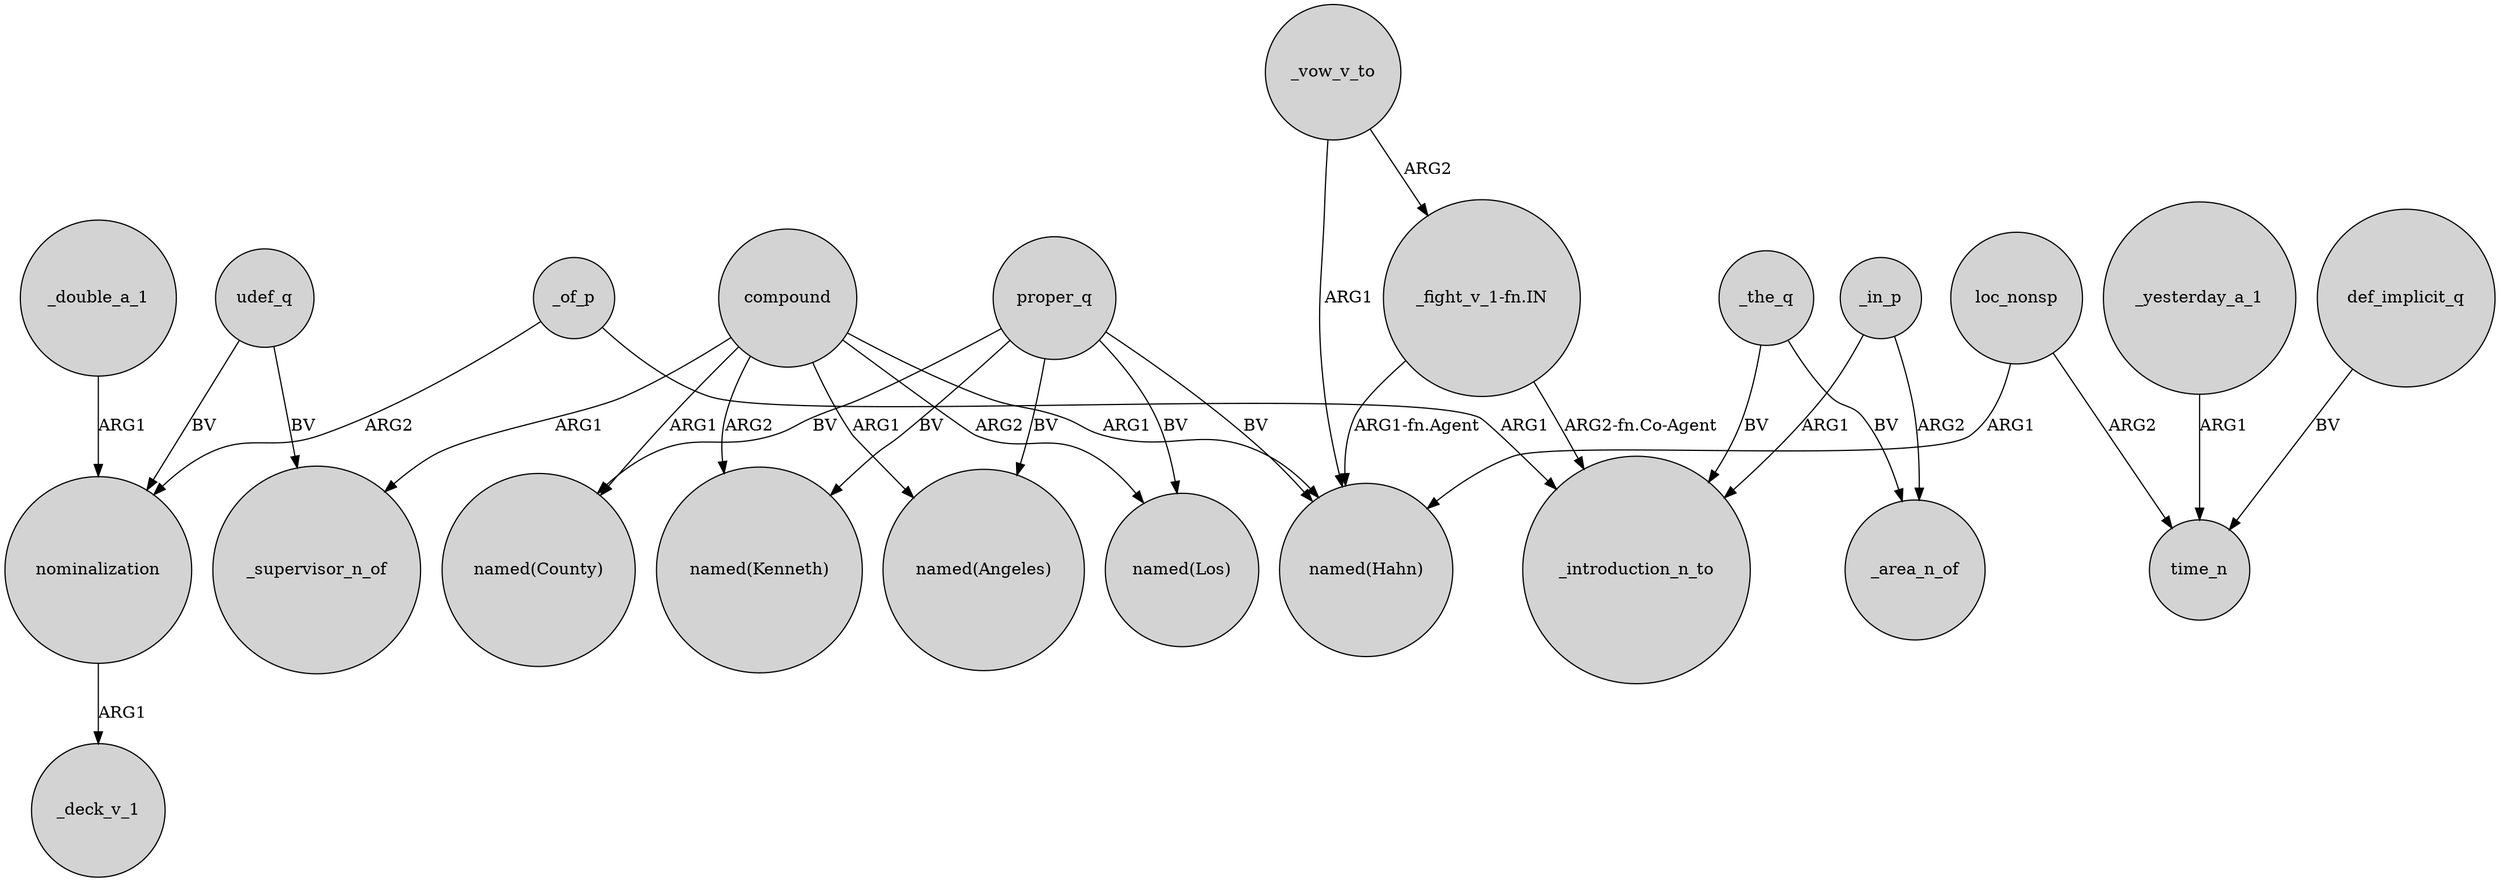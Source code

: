 digraph {
	node [shape=circle style=filled]
	nominalization -> _deck_v_1 [label=ARG1]
	compound -> "named(Hahn)" [label=ARG1]
	_yesterday_a_1 -> time_n [label=ARG1]
	_double_a_1 -> nominalization [label=ARG1]
	_the_q -> _introduction_n_to [label=BV]
	compound -> _supervisor_n_of [label=ARG1]
	compound -> "named(Los)" [label=ARG2]
	proper_q -> "named(Los)" [label=BV]
	udef_q -> _supervisor_n_of [label=BV]
	proper_q -> "named(Hahn)" [label=BV]
	_vow_v_to -> "named(Hahn)" [label=ARG1]
	compound -> "named(Angeles)" [label=ARG1]
	loc_nonsp -> time_n [label=ARG2]
	compound -> "named(Kenneth)" [label=ARG2]
	_of_p -> nominalization [label=ARG2]
	_of_p -> _introduction_n_to [label=ARG1]
	_in_p -> _introduction_n_to [label=ARG1]
	udef_q -> nominalization [label=BV]
	_the_q -> _area_n_of [label=BV]
	_in_p -> _area_n_of [label=ARG2]
	proper_q -> "named(Angeles)" [label=BV]
	"_fight_v_1-fn.IN" -> _introduction_n_to [label="ARG2-fn.Co-Agent"]
	"_fight_v_1-fn.IN" -> "named(Hahn)" [label="ARG1-fn.Agent"]
	loc_nonsp -> "named(Hahn)" [label=ARG1]
	_vow_v_to -> "_fight_v_1-fn.IN" [label=ARG2]
	compound -> "named(County)" [label=ARG1]
	proper_q -> "named(County)" [label=BV]
	def_implicit_q -> time_n [label=BV]
	proper_q -> "named(Kenneth)" [label=BV]
}
